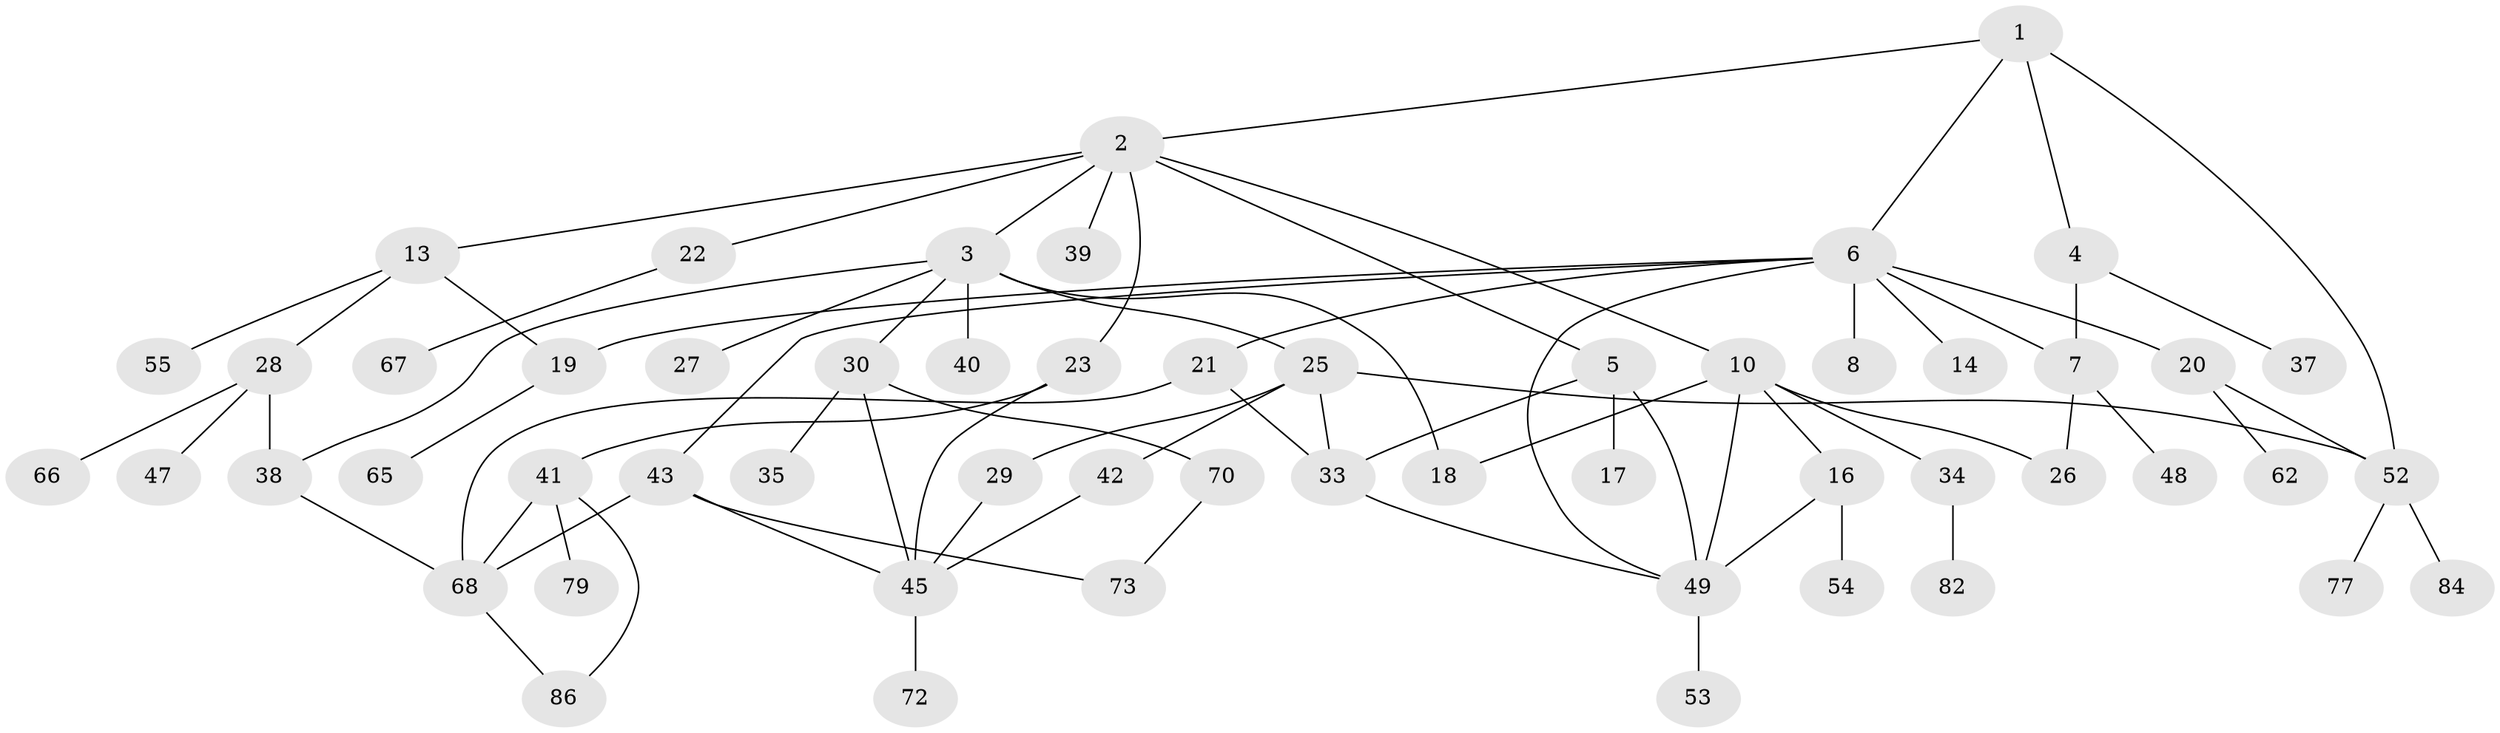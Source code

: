 // Generated by graph-tools (version 1.1) at 2025/51/02/27/25 19:51:39]
// undirected, 56 vertices, 77 edges
graph export_dot {
graph [start="1"]
  node [color=gray90,style=filled];
  1;
  2 [super="+9"];
  3 [super="+12"];
  4 [super="+58"];
  5 [super="+11"];
  6 [super="+15"];
  7 [super="+24"];
  8;
  10 [super="+83"];
  13 [super="+64"];
  14 [super="+32"];
  16 [super="+63"];
  17;
  18;
  19;
  20 [super="+59"];
  21 [super="+74"];
  22 [super="+31"];
  23;
  25 [super="+36"];
  26;
  27;
  28 [super="+46"];
  29 [super="+56"];
  30 [super="+50"];
  33 [super="+71"];
  34 [super="+85"];
  35;
  37;
  38 [super="+44"];
  39;
  40 [super="+80"];
  41 [super="+69"];
  42 [super="+61"];
  43 [super="+57"];
  45 [super="+51"];
  47;
  48;
  49 [super="+76"];
  52 [super="+75"];
  53;
  54;
  55 [super="+60"];
  62;
  65;
  66;
  67;
  68 [super="+78"];
  70 [super="+81"];
  72;
  73;
  77;
  79;
  82;
  84;
  86;
  1 -- 2;
  1 -- 4;
  1 -- 6;
  1 -- 52;
  2 -- 3;
  2 -- 5;
  2 -- 10;
  2 -- 23;
  2 -- 39;
  2 -- 13;
  2 -- 22;
  3 -- 40 [weight=2];
  3 -- 18;
  3 -- 38;
  3 -- 25;
  3 -- 27;
  3 -- 30;
  4 -- 7;
  4 -- 37;
  5 -- 17;
  5 -- 33;
  5 -- 49;
  6 -- 8;
  6 -- 14;
  6 -- 7;
  6 -- 19;
  6 -- 20;
  6 -- 21;
  6 -- 43;
  6 -- 49;
  7 -- 48;
  7 -- 26;
  10 -- 16;
  10 -- 34;
  10 -- 26;
  10 -- 49;
  10 -- 18;
  13 -- 28;
  13 -- 55;
  13 -- 19;
  16 -- 54;
  16 -- 49;
  19 -- 65;
  20 -- 62;
  20 -- 52;
  21 -- 33;
  21 -- 68;
  22 -- 67;
  23 -- 41;
  23 -- 45;
  25 -- 29;
  25 -- 42;
  25 -- 52;
  25 -- 33;
  28 -- 38;
  28 -- 47;
  28 -- 66;
  29 -- 45;
  30 -- 35;
  30 -- 45;
  30 -- 70;
  33 -- 49;
  34 -- 82;
  38 -- 68;
  41 -- 68 [weight=2];
  41 -- 86;
  41 -- 79;
  42 -- 45;
  43 -- 73;
  43 -- 45;
  43 -- 68;
  45 -- 72;
  49 -- 53;
  52 -- 84;
  52 -- 77;
  68 -- 86;
  70 -- 73;
}
